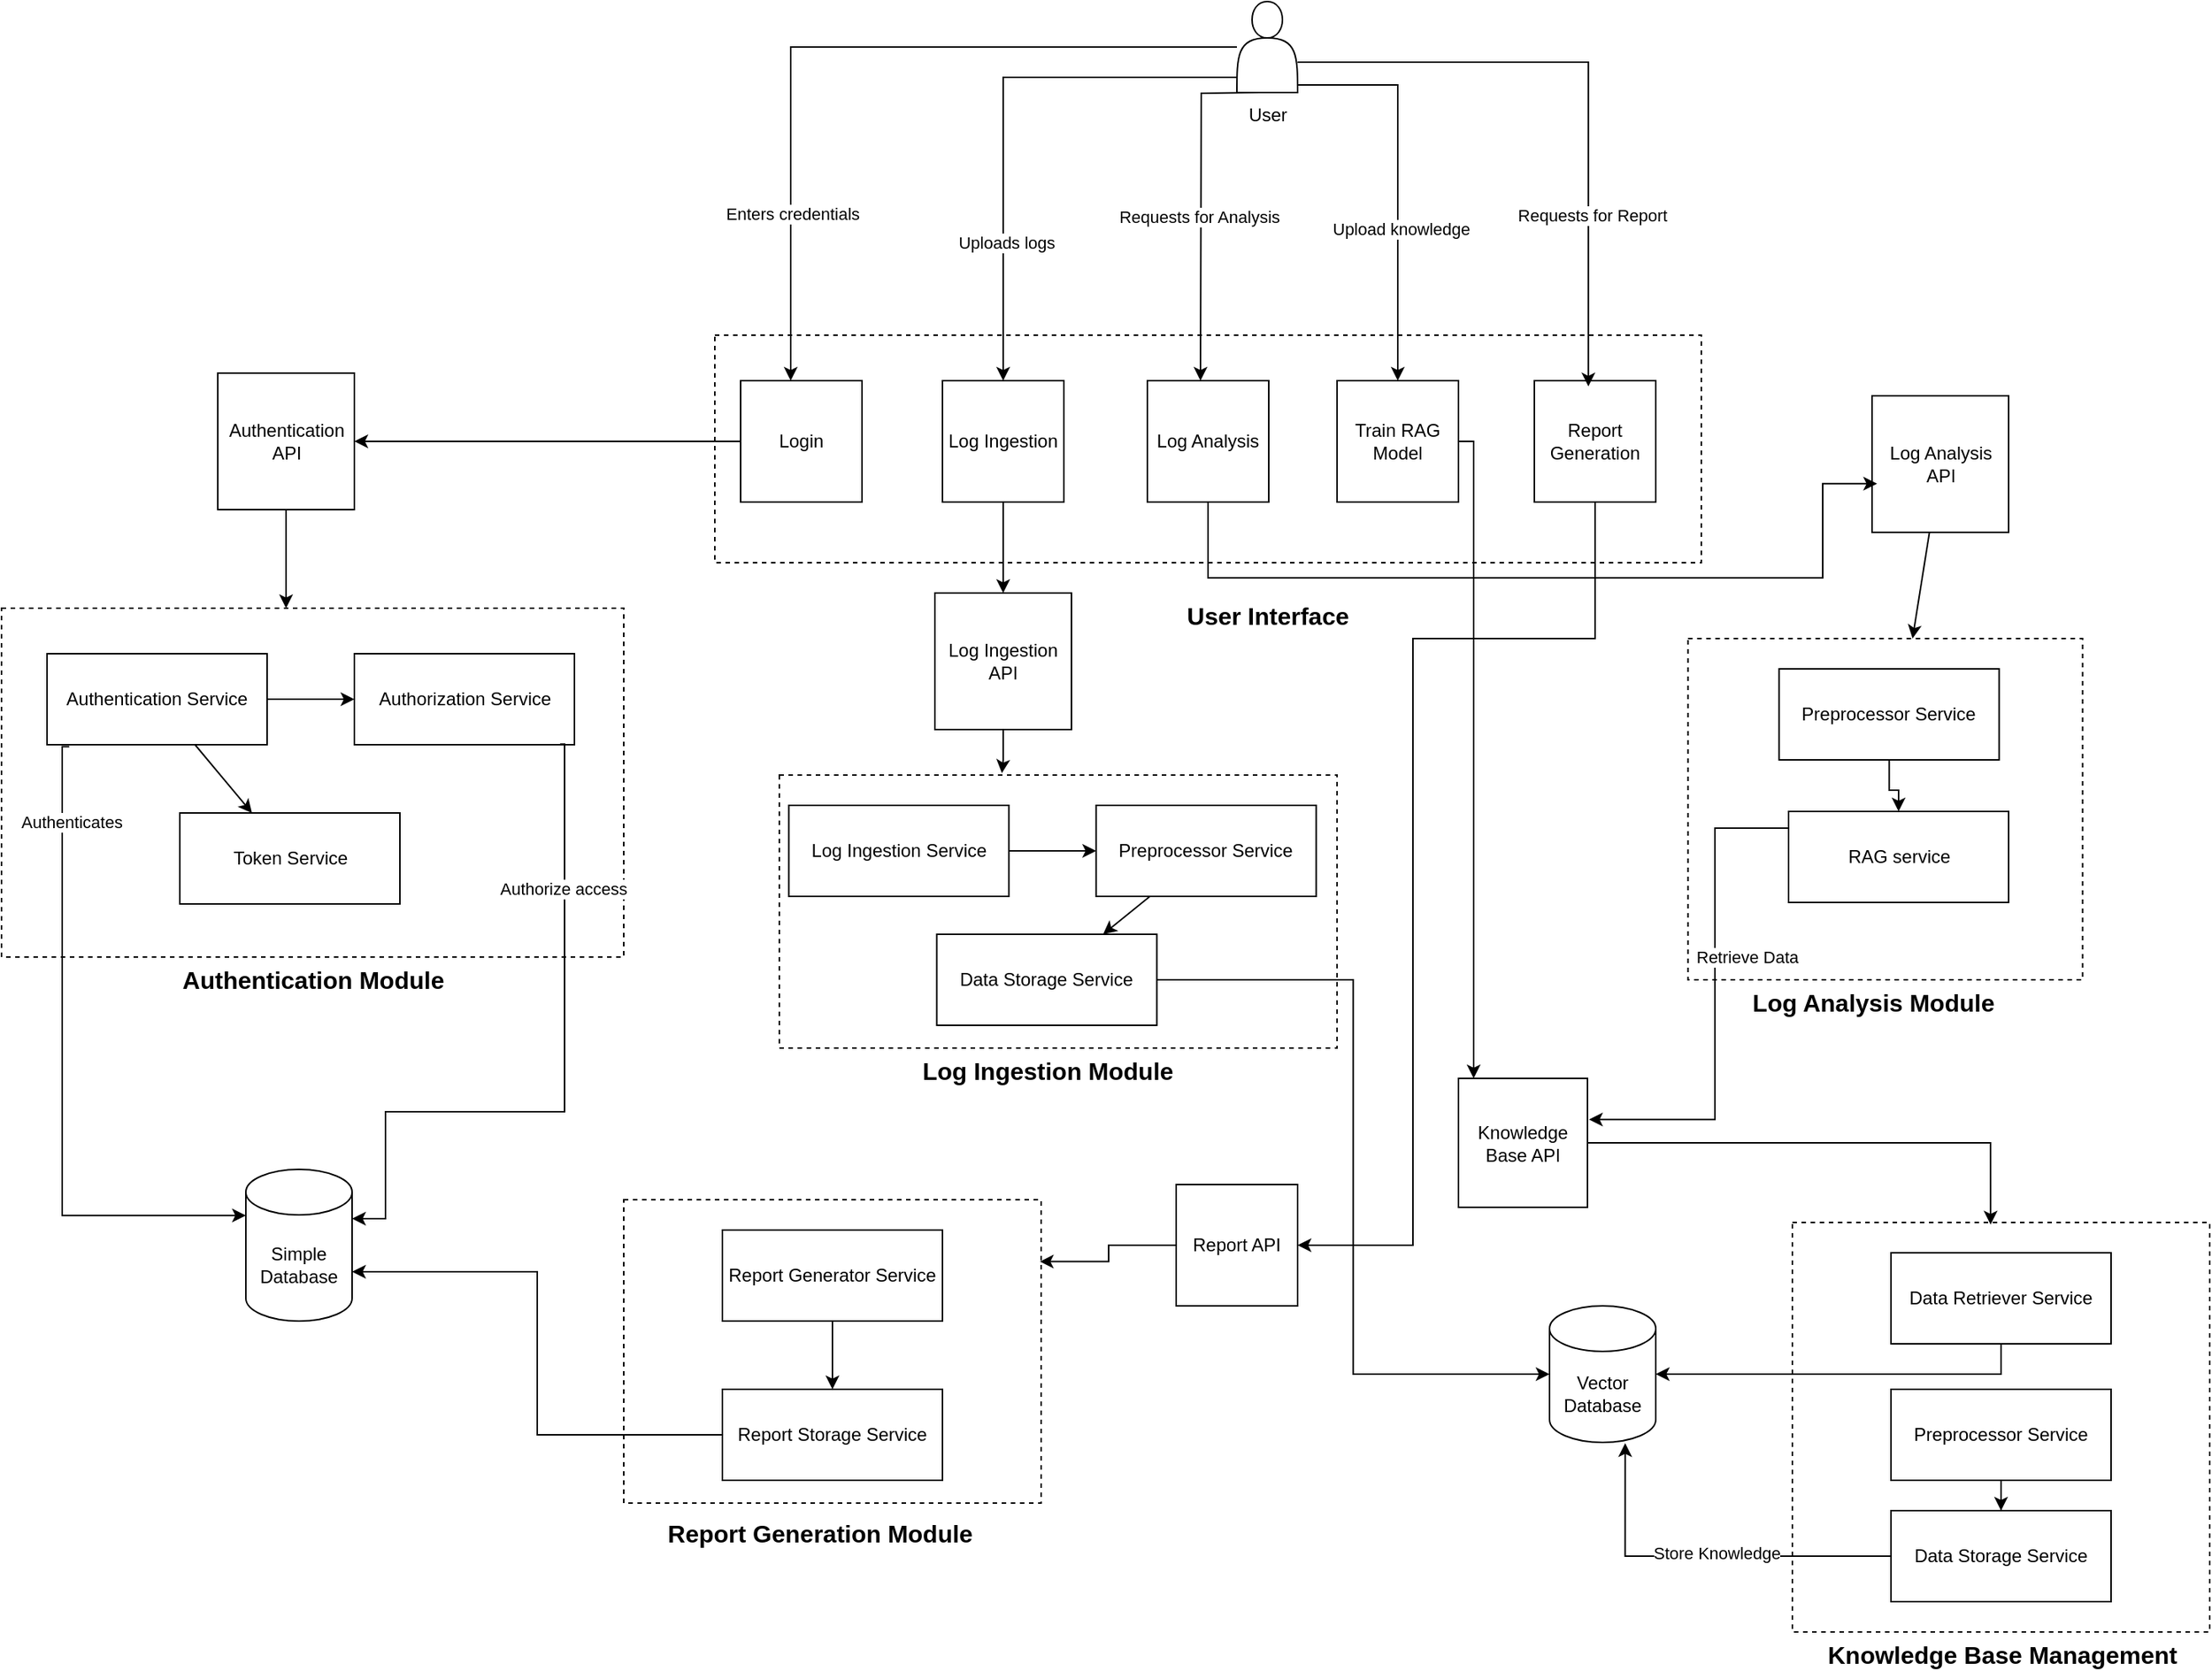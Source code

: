 <mxfile version="24.8.0">
  <diagram name="Page-1" id="b5b7bab2-c9e2-2cf4-8b2a-24fd1a2a6d21">
    <mxGraphModel dx="2204" dy="2293" grid="1" gridSize="10" guides="1" tooltips="1" connect="1" arrows="1" fold="1" page="1" pageScale="1" pageWidth="827" pageHeight="1169" background="none" math="0" shadow="0">
      <root>
        <mxCell id="0" />
        <mxCell id="1" parent="0" />
        <mxCell id="MF6BGkH-9MjLbZ4tBDWj-55" value="" style="rounded=0;whiteSpace=wrap;html=1;dashed=1;" parent="1" vertex="1">
          <mxGeometry x="810" y="210" width="650" height="150" as="geometry" />
        </mxCell>
        <mxCell id="MF6BGkH-9MjLbZ4tBDWj-2" value="" style="rounded=0;whiteSpace=wrap;html=1;dashed=1;" parent="1" vertex="1">
          <mxGeometry x="340" y="390" width="410" height="230" as="geometry" />
        </mxCell>
        <mxCell id="MF6BGkH-9MjLbZ4tBDWj-108" style="edgeStyle=orthogonalEdgeStyle;rounded=0;orthogonalLoop=1;jettySize=auto;html=1;" parent="1" edge="1">
          <mxGeometry relative="1" as="geometry">
            <mxPoint x="1169" y="50.0" as="sourcePoint" />
            <mxPoint x="1130" y="240.0" as="targetPoint" />
          </mxGeometry>
        </mxCell>
        <mxCell id="dUP108RuIQKyTWB3CHYb-3" value="Requests for Analysis" style="edgeLabel;html=1;align=center;verticalAlign=middle;resizable=0;points=[];" vertex="1" connectable="0" parent="MF6BGkH-9MjLbZ4tBDWj-108">
          <mxGeometry x="0.054" y="-2" relative="1" as="geometry">
            <mxPoint as="offset" />
          </mxGeometry>
        </mxCell>
        <mxCell id="dUP108RuIQKyTWB3CHYb-2" style="edgeStyle=orthogonalEdgeStyle;rounded=0;orthogonalLoop=1;jettySize=auto;html=1;entryX=0.5;entryY=0;entryDx=0;entryDy=0;" edge="1" parent="1" target="MF6BGkH-9MjLbZ4tBDWj-127">
          <mxGeometry relative="1" as="geometry">
            <mxPoint x="1194" y="45" as="sourcePoint" />
            <mxPoint x="1260" y="235" as="targetPoint" />
            <Array as="points">
              <mxPoint x="1260" y="45" />
            </Array>
          </mxGeometry>
        </mxCell>
        <mxCell id="dUP108RuIQKyTWB3CHYb-4" value="Upload knowledge" style="edgeLabel;html=1;align=center;verticalAlign=middle;resizable=0;points=[];" vertex="1" connectable="0" parent="dUP108RuIQKyTWB3CHYb-2">
          <mxGeometry x="0.231" y="2" relative="1" as="geometry">
            <mxPoint as="offset" />
          </mxGeometry>
        </mxCell>
        <mxCell id="MF6BGkH-9MjLbZ4tBDWj-4" value="" style="shape=actor;whiteSpace=wrap;html=1;" parent="1" vertex="1">
          <mxGeometry x="1154" y="-10" width="40" height="60" as="geometry" />
        </mxCell>
        <mxCell id="MF6BGkH-9MjLbZ4tBDWj-5" value="User" style="text;html=1;align=center;verticalAlign=middle;resizable=0;points=[];autosize=1;strokeColor=none;fillColor=none;" parent="1" vertex="1">
          <mxGeometry x="1149" y="50" width="50" height="30" as="geometry" />
        </mxCell>
        <mxCell id="MF6BGkH-9MjLbZ4tBDWj-9" value="&lt;b&gt;&lt;font style=&quot;font-size: 16px;&quot;&gt;Authentication Module&lt;/font&gt;&lt;/b&gt;" style="text;html=1;align=center;verticalAlign=middle;resizable=0;points=[];autosize=1;strokeColor=none;fillColor=none;" parent="1" vertex="1">
          <mxGeometry x="445" y="620" width="200" height="30" as="geometry" />
        </mxCell>
        <mxCell id="MF6BGkH-9MjLbZ4tBDWj-50" style="edgeStyle=orthogonalEdgeStyle;rounded=0;orthogonalLoop=1;jettySize=auto;html=1;" parent="1" source="MF6BGkH-9MjLbZ4tBDWj-21" target="MF6BGkH-9MjLbZ4tBDWj-2" edge="1">
          <mxGeometry relative="1" as="geometry">
            <Array as="points">
              <mxPoint x="530" y="290" />
            </Array>
          </mxGeometry>
        </mxCell>
        <mxCell id="MF6BGkH-9MjLbZ4tBDWj-21" value="Authentication API" style="whiteSpace=wrap;html=1;aspect=fixed;" parent="1" vertex="1">
          <mxGeometry x="482.5" y="235" width="90" height="90" as="geometry" />
        </mxCell>
        <mxCell id="MF6BGkH-9MjLbZ4tBDWj-24" value="Authorization Service" style="rounded=0;whiteSpace=wrap;html=1;" parent="1" vertex="1">
          <mxGeometry x="572.5" y="420" width="145" height="60" as="geometry" />
        </mxCell>
        <mxCell id="MF6BGkH-9MjLbZ4tBDWj-29" style="edgeStyle=orthogonalEdgeStyle;rounded=0;orthogonalLoop=1;jettySize=auto;html=1;" parent="1" source="MF6BGkH-9MjLbZ4tBDWj-26" target="MF6BGkH-9MjLbZ4tBDWj-24" edge="1">
          <mxGeometry relative="1" as="geometry" />
        </mxCell>
        <mxCell id="MF6BGkH-9MjLbZ4tBDWj-44" style="edgeStyle=orthogonalEdgeStyle;rounded=0;orthogonalLoop=1;jettySize=auto;html=1;entryX=0;entryY=0;entryDx=0;entryDy=32.5;entryPerimeter=0;exitX=0.101;exitY=1.021;exitDx=0;exitDy=0;exitPerimeter=0;" parent="1" edge="1" source="MF6BGkH-9MjLbZ4tBDWj-26">
          <mxGeometry relative="1" as="geometry">
            <mxPoint x="380" y="360" as="sourcePoint" />
            <mxPoint x="501" y="790.4" as="targetPoint" />
            <Array as="points">
              <mxPoint x="380" y="481" />
              <mxPoint x="380" y="790" />
            </Array>
          </mxGeometry>
        </mxCell>
        <mxCell id="MF6BGkH-9MjLbZ4tBDWj-46" value="Authenticates" style="edgeLabel;html=1;align=center;verticalAlign=middle;resizable=0;points=[];" parent="MF6BGkH-9MjLbZ4tBDWj-44" vertex="1" connectable="0">
          <mxGeometry x="-0.386" y="-1" relative="1" as="geometry">
            <mxPoint x="7" y="-79" as="offset" />
          </mxGeometry>
        </mxCell>
        <mxCell id="MF6BGkH-9MjLbZ4tBDWj-82" style="rounded=0;orthogonalLoop=1;jettySize=auto;html=1;" parent="1" source="MF6BGkH-9MjLbZ4tBDWj-26" target="MF6BGkH-9MjLbZ4tBDWj-31" edge="1">
          <mxGeometry relative="1" as="geometry" />
        </mxCell>
        <mxCell id="MF6BGkH-9MjLbZ4tBDWj-26" value="Authentication Service" style="rounded=0;whiteSpace=wrap;html=1;" parent="1" vertex="1">
          <mxGeometry x="370" y="420" width="145" height="60" as="geometry" />
        </mxCell>
        <mxCell id="MF6BGkH-9MjLbZ4tBDWj-31" value="Token Service" style="rounded=0;whiteSpace=wrap;html=1;" parent="1" vertex="1">
          <mxGeometry x="457.5" y="525" width="145" height="60" as="geometry" />
        </mxCell>
        <mxCell id="MF6BGkH-9MjLbZ4tBDWj-36" value="Simple Database" style="shape=cylinder3;whiteSpace=wrap;html=1;boundedLbl=1;backgroundOutline=1;size=15;" parent="1" vertex="1">
          <mxGeometry x="501" y="760" width="70" height="100" as="geometry" />
        </mxCell>
        <mxCell id="MF6BGkH-9MjLbZ4tBDWj-45" style="edgeStyle=orthogonalEdgeStyle;rounded=0;orthogonalLoop=1;jettySize=auto;html=1;entryX=1;entryY=0;entryDx=0;entryDy=32.5;entryPerimeter=0;exitX=0.935;exitY=0.993;exitDx=0;exitDy=0;exitPerimeter=0;" parent="1" target="MF6BGkH-9MjLbZ4tBDWj-36" edge="1" source="MF6BGkH-9MjLbZ4tBDWj-24">
          <mxGeometry relative="1" as="geometry">
            <mxPoint x="711" y="320" as="sourcePoint" />
            <mxPoint x="592.99" y="771.8" as="targetPoint" />
            <Array as="points">
              <mxPoint x="711" y="480" />
              <mxPoint x="711" y="722" />
              <mxPoint x="593" y="722" />
              <mxPoint x="593" y="792" />
            </Array>
          </mxGeometry>
        </mxCell>
        <mxCell id="MF6BGkH-9MjLbZ4tBDWj-47" value="Authorize access" style="edgeLabel;html=1;align=center;verticalAlign=middle;resizable=0;points=[];" parent="MF6BGkH-9MjLbZ4tBDWj-45" vertex="1" connectable="0">
          <mxGeometry x="-0.625" y="-1" relative="1" as="geometry">
            <mxPoint y="13" as="offset" />
          </mxGeometry>
        </mxCell>
        <mxCell id="MF6BGkH-9MjLbZ4tBDWj-79" style="edgeStyle=orthogonalEdgeStyle;rounded=0;orthogonalLoop=1;jettySize=auto;html=1;" parent="1" source="MF6BGkH-9MjLbZ4tBDWj-57" target="MF6BGkH-9MjLbZ4tBDWj-78" edge="1">
          <mxGeometry relative="1" as="geometry" />
        </mxCell>
        <mxCell id="MF6BGkH-9MjLbZ4tBDWj-57" value="Log Ingestion" style="whiteSpace=wrap;html=1;aspect=fixed;" parent="1" vertex="1">
          <mxGeometry x="960" y="240" width="80" height="80" as="geometry" />
        </mxCell>
        <mxCell id="MF6BGkH-9MjLbZ4tBDWj-70" style="edgeStyle=orthogonalEdgeStyle;rounded=0;orthogonalLoop=1;jettySize=auto;html=1;entryX=1;entryY=0.5;entryDx=0;entryDy=0;" parent="1" source="MF6BGkH-9MjLbZ4tBDWj-58" target="MF6BGkH-9MjLbZ4tBDWj-21" edge="1">
          <mxGeometry relative="1" as="geometry" />
        </mxCell>
        <mxCell id="MF6BGkH-9MjLbZ4tBDWj-58" value="Login" style="whiteSpace=wrap;html=1;aspect=fixed;" parent="1" vertex="1">
          <mxGeometry x="827" y="240" width="80" height="80" as="geometry" />
        </mxCell>
        <mxCell id="MF6BGkH-9MjLbZ4tBDWj-65" style="edgeStyle=orthogonalEdgeStyle;rounded=0;orthogonalLoop=1;jettySize=auto;html=1;" parent="1" source="MF6BGkH-9MjLbZ4tBDWj-4" target="MF6BGkH-9MjLbZ4tBDWj-58" edge="1">
          <mxGeometry relative="1" as="geometry">
            <Array as="points">
              <mxPoint x="860" y="20" />
            </Array>
          </mxGeometry>
        </mxCell>
        <mxCell id="MF6BGkH-9MjLbZ4tBDWj-66" value="Enters credentials" style="edgeLabel;html=1;align=center;verticalAlign=middle;resizable=0;points=[];" parent="MF6BGkH-9MjLbZ4tBDWj-65" vertex="1" connectable="0">
          <mxGeometry x="0.572" y="1" relative="1" as="geometry">
            <mxPoint as="offset" />
          </mxGeometry>
        </mxCell>
        <mxCell id="MF6BGkH-9MjLbZ4tBDWj-68" style="edgeStyle=orthogonalEdgeStyle;rounded=0;orthogonalLoop=1;jettySize=auto;html=1;" parent="1" source="MF6BGkH-9MjLbZ4tBDWj-4" target="MF6BGkH-9MjLbZ4tBDWj-57" edge="1">
          <mxGeometry relative="1" as="geometry">
            <Array as="points">
              <mxPoint x="1000" y="40" />
            </Array>
          </mxGeometry>
        </mxCell>
        <mxCell id="MF6BGkH-9MjLbZ4tBDWj-69" value="Uploads logs" style="edgeLabel;html=1;align=center;verticalAlign=middle;resizable=0;points=[];" parent="MF6BGkH-9MjLbZ4tBDWj-68" vertex="1" connectable="0">
          <mxGeometry x="0.482" y="2" relative="1" as="geometry">
            <mxPoint as="offset" />
          </mxGeometry>
        </mxCell>
        <mxCell id="MF6BGkH-9MjLbZ4tBDWj-71" value="" style="rounded=0;whiteSpace=wrap;html=1;dashed=1;" parent="1" vertex="1">
          <mxGeometry x="852.5" y="500" width="367.5" height="180" as="geometry" />
        </mxCell>
        <mxCell id="MF6BGkH-9MjLbZ4tBDWj-91" value="" style="rounded=0;orthogonalLoop=1;jettySize=auto;html=1;" parent="1" source="MF6BGkH-9MjLbZ4tBDWj-75" target="MF6BGkH-9MjLbZ4tBDWj-90" edge="1">
          <mxGeometry relative="1" as="geometry" />
        </mxCell>
        <mxCell id="MF6BGkH-9MjLbZ4tBDWj-75" value="Preprocessor Service" style="rounded=0;whiteSpace=wrap;html=1;" parent="1" vertex="1">
          <mxGeometry x="1061.25" y="520" width="145" height="60" as="geometry" />
        </mxCell>
        <mxCell id="MF6BGkH-9MjLbZ4tBDWj-81" style="edgeStyle=orthogonalEdgeStyle;rounded=0;orthogonalLoop=1;jettySize=auto;html=1;" parent="1" source="MF6BGkH-9MjLbZ4tBDWj-76" target="MF6BGkH-9MjLbZ4tBDWj-75" edge="1">
          <mxGeometry relative="1" as="geometry" />
        </mxCell>
        <mxCell id="MF6BGkH-9MjLbZ4tBDWj-76" value="Log Ingestion Service" style="rounded=0;whiteSpace=wrap;html=1;" parent="1" vertex="1">
          <mxGeometry x="858.75" y="520" width="145" height="60" as="geometry" />
        </mxCell>
        <mxCell id="MF6BGkH-9MjLbZ4tBDWj-78" value="Log Ingestion API" style="whiteSpace=wrap;html=1;aspect=fixed;" parent="1" vertex="1">
          <mxGeometry x="955" y="380" width="90" height="90" as="geometry" />
        </mxCell>
        <mxCell id="MF6BGkH-9MjLbZ4tBDWj-54" value="&lt;font style=&quot;font-size: 16px;&quot;&gt;&lt;b&gt;User Interface&lt;/b&gt;&lt;/font&gt;" style="text;html=1;align=center;verticalAlign=middle;resizable=0;points=[];autosize=1;strokeColor=none;fillColor=none;" parent="1" vertex="1">
          <mxGeometry x="1109" y="380" width="130" height="30" as="geometry" />
        </mxCell>
        <mxCell id="MF6BGkH-9MjLbZ4tBDWj-90" value="Data Storage Service" style="rounded=0;whiteSpace=wrap;html=1;" parent="1" vertex="1">
          <mxGeometry x="956.25" y="605" width="145" height="60" as="geometry" />
        </mxCell>
        <mxCell id="MF6BGkH-9MjLbZ4tBDWj-94" value="" style="rounded=0;whiteSpace=wrap;html=1;dashed=1;" parent="1" vertex="1">
          <mxGeometry x="1451.25" y="410" width="260" height="225" as="geometry" />
        </mxCell>
        <mxCell id="MF6BGkH-9MjLbZ4tBDWj-117" style="edgeStyle=orthogonalEdgeStyle;rounded=0;orthogonalLoop=1;jettySize=auto;html=1;entryX=1.012;entryY=0.319;entryDx=0;entryDy=0;entryPerimeter=0;" parent="1" target="MF6BGkH-9MjLbZ4tBDWj-115" edge="1">
          <mxGeometry relative="1" as="geometry">
            <mxPoint x="1521.25" y="535.019" as="sourcePoint" />
            <mxPoint x="1468.76" y="711.615" as="targetPoint" />
            <Array as="points">
              <mxPoint x="1469" y="535" />
              <mxPoint x="1469" y="727" />
            </Array>
          </mxGeometry>
        </mxCell>
        <mxCell id="MF6BGkH-9MjLbZ4tBDWj-121" value="Retrieve Data" style="edgeLabel;html=1;align=center;verticalAlign=middle;resizable=0;points=[];" parent="MF6BGkH-9MjLbZ4tBDWj-117" vertex="1" connectable="0">
          <mxGeometry x="0.068" y="2" relative="1" as="geometry">
            <mxPoint x="19" y="-38" as="offset" />
          </mxGeometry>
        </mxCell>
        <mxCell id="MF6BGkH-9MjLbZ4tBDWj-98" value="RAG service" style="rounded=0;whiteSpace=wrap;html=1;" parent="1" vertex="1">
          <mxGeometry x="1517.5" y="524" width="145" height="60" as="geometry" />
        </mxCell>
        <mxCell id="MF6BGkH-9MjLbZ4tBDWj-100" value="&lt;b&gt;&lt;font style=&quot;font-size: 16px;&quot;&gt;Log Analysis Module&lt;/font&gt;&lt;/b&gt;" style="text;html=1;align=center;verticalAlign=middle;resizable=0;points=[];autosize=1;strokeColor=none;fillColor=none;" parent="1" vertex="1">
          <mxGeometry x="1482.5" y="635" width="180" height="30" as="geometry" />
        </mxCell>
        <mxCell id="MF6BGkH-9MjLbZ4tBDWj-105" style="rounded=0;orthogonalLoop=1;jettySize=auto;html=1;" parent="1" source="MF6BGkH-9MjLbZ4tBDWj-101" target="MF6BGkH-9MjLbZ4tBDWj-94" edge="1">
          <mxGeometry relative="1" as="geometry" />
        </mxCell>
        <mxCell id="MF6BGkH-9MjLbZ4tBDWj-101" value="Log Analysis API" style="whiteSpace=wrap;html=1;aspect=fixed;" parent="1" vertex="1">
          <mxGeometry x="1572.5" y="249.97" width="90" height="90" as="geometry" />
        </mxCell>
        <mxCell id="MF6BGkH-9MjLbZ4tBDWj-106" value="Log Analysis" style="whiteSpace=wrap;html=1;aspect=fixed;" parent="1" vertex="1">
          <mxGeometry x="1095" y="240" width="80" height="80" as="geometry" />
        </mxCell>
        <mxCell id="MF6BGkH-9MjLbZ4tBDWj-110" value="" style="rounded=0;whiteSpace=wrap;html=1;dashed=1;" parent="1" vertex="1">
          <mxGeometry x="1520" y="795" width="275" height="270" as="geometry" />
        </mxCell>
        <mxCell id="MF6BGkH-9MjLbZ4tBDWj-118" style="edgeStyle=orthogonalEdgeStyle;rounded=0;orthogonalLoop=1;jettySize=auto;html=1;" parent="1" source="MF6BGkH-9MjLbZ4tBDWj-111" target="MF6BGkH-9MjLbZ4tBDWj-113" edge="1">
          <mxGeometry relative="1" as="geometry">
            <Array as="points">
              <mxPoint x="1657" y="895" />
            </Array>
          </mxGeometry>
        </mxCell>
        <mxCell id="MF6BGkH-9MjLbZ4tBDWj-111" value="Data Retriever Service" style="rounded=0;whiteSpace=wrap;html=1;" parent="1" vertex="1">
          <mxGeometry x="1585" y="815" width="145" height="60" as="geometry" />
        </mxCell>
        <mxCell id="MF6BGkH-9MjLbZ4tBDWj-112" value="&lt;b&gt;&lt;font style=&quot;font-size: 16px;&quot;&gt;Knowledge Base Management&lt;/font&gt;&lt;/b&gt;" style="text;html=1;align=center;verticalAlign=middle;resizable=0;points=[];autosize=1;strokeColor=none;fillColor=none;" parent="1" vertex="1">
          <mxGeometry x="1532.5" y="1065" width="250" height="30" as="geometry" />
        </mxCell>
        <mxCell id="MF6BGkH-9MjLbZ4tBDWj-113" value="Vector Database" style="shape=cylinder3;whiteSpace=wrap;html=1;boundedLbl=1;backgroundOutline=1;size=15;" parent="1" vertex="1">
          <mxGeometry x="1360" y="850" width="70" height="90" as="geometry" />
        </mxCell>
        <mxCell id="MF6BGkH-9MjLbZ4tBDWj-119" style="edgeStyle=orthogonalEdgeStyle;rounded=0;orthogonalLoop=1;jettySize=auto;html=1;entryX=0.475;entryY=0.005;entryDx=0;entryDy=0;entryPerimeter=0;" parent="1" source="MF6BGkH-9MjLbZ4tBDWj-115" target="MF6BGkH-9MjLbZ4tBDWj-110" edge="1">
          <mxGeometry relative="1" as="geometry">
            <mxPoint x="1390" y="740" as="sourcePoint" />
          </mxGeometry>
        </mxCell>
        <mxCell id="MF6BGkH-9MjLbZ4tBDWj-115" value="Knowledge Base API" style="whiteSpace=wrap;html=1;aspect=fixed;" parent="1" vertex="1">
          <mxGeometry x="1300" y="700" width="85" height="85" as="geometry" />
        </mxCell>
        <mxCell id="MF6BGkH-9MjLbZ4tBDWj-122" value="Data Storage Service" style="rounded=0;whiteSpace=wrap;html=1;" parent="1" vertex="1">
          <mxGeometry x="1585" y="985" width="145" height="60" as="geometry" />
        </mxCell>
        <mxCell id="MF6BGkH-9MjLbZ4tBDWj-125" style="edgeStyle=orthogonalEdgeStyle;rounded=0;orthogonalLoop=1;jettySize=auto;html=1;entryX=0.712;entryY=1.006;entryDx=0;entryDy=0;entryPerimeter=0;" parent="1" source="MF6BGkH-9MjLbZ4tBDWj-122" target="MF6BGkH-9MjLbZ4tBDWj-113" edge="1">
          <mxGeometry relative="1" as="geometry" />
        </mxCell>
        <mxCell id="MF6BGkH-9MjLbZ4tBDWj-126" value="Store Knowledge" style="edgeLabel;html=1;align=center;verticalAlign=middle;resizable=0;points=[];" parent="MF6BGkH-9MjLbZ4tBDWj-125" vertex="1" connectable="0">
          <mxGeometry x="-0.606" y="-1" relative="1" as="geometry">
            <mxPoint x="-66" y="-1" as="offset" />
          </mxGeometry>
        </mxCell>
        <mxCell id="dUP108RuIQKyTWB3CHYb-41" style="edgeStyle=orthogonalEdgeStyle;rounded=0;orthogonalLoop=1;jettySize=auto;html=1;entryX=0.5;entryY=0;entryDx=0;entryDy=0;" edge="1" parent="MF6BGkH-9MjLbZ4tBDWj-125">
          <mxGeometry relative="1" as="geometry">
            <mxPoint x="883.767" y="875" as="sourcePoint" />
            <mxPoint x="883.75" y="895" as="targetPoint" />
          </mxGeometry>
        </mxCell>
        <mxCell id="MF6BGkH-9MjLbZ4tBDWj-130" style="edgeStyle=orthogonalEdgeStyle;rounded=0;orthogonalLoop=1;jettySize=auto;html=1;" parent="1" source="MF6BGkH-9MjLbZ4tBDWj-127" edge="1">
          <mxGeometry relative="1" as="geometry">
            <mxPoint x="1310" y="700" as="targetPoint" />
            <Array as="points">
              <mxPoint x="1310" y="280" />
              <mxPoint x="1310" y="700" />
            </Array>
          </mxGeometry>
        </mxCell>
        <mxCell id="MF6BGkH-9MjLbZ4tBDWj-127" value="Train RAG Model" style="whiteSpace=wrap;html=1;aspect=fixed;" parent="1" vertex="1">
          <mxGeometry x="1220" y="240" width="80" height="80" as="geometry" />
        </mxCell>
        <mxCell id="MF6BGkH-9MjLbZ4tBDWj-133" style="edgeStyle=orthogonalEdgeStyle;rounded=0;orthogonalLoop=1;jettySize=auto;html=1;entryX=0.5;entryY=0;entryDx=0;entryDy=0;" parent="1" source="MF6BGkH-9MjLbZ4tBDWj-131" target="MF6BGkH-9MjLbZ4tBDWj-98" edge="1">
          <mxGeometry relative="1" as="geometry" />
        </mxCell>
        <mxCell id="MF6BGkH-9MjLbZ4tBDWj-131" value="Preprocessor Service" style="rounded=0;whiteSpace=wrap;html=1;" parent="1" vertex="1">
          <mxGeometry x="1511.25" y="430" width="145" height="60" as="geometry" />
        </mxCell>
        <mxCell id="MF6BGkH-9MjLbZ4tBDWj-138" style="edgeStyle=orthogonalEdgeStyle;rounded=0;orthogonalLoop=1;jettySize=auto;html=1;entryX=0.5;entryY=0;entryDx=0;entryDy=0;" parent="1" source="MF6BGkH-9MjLbZ4tBDWj-137" target="MF6BGkH-9MjLbZ4tBDWj-122" edge="1">
          <mxGeometry relative="1" as="geometry" />
        </mxCell>
        <mxCell id="MF6BGkH-9MjLbZ4tBDWj-137" value="Preprocessor Service" style="rounded=0;whiteSpace=wrap;html=1;" parent="1" vertex="1">
          <mxGeometry x="1585" y="905" width="145" height="60" as="geometry" />
        </mxCell>
        <mxCell id="dUP108RuIQKyTWB3CHYb-34" value="" style="edgeStyle=orthogonalEdgeStyle;rounded=0;orthogonalLoop=1;jettySize=auto;html=1;" edge="1" parent="1" source="dUP108RuIQKyTWB3CHYb-13" target="dUP108RuIQKyTWB3CHYb-33">
          <mxGeometry relative="1" as="geometry">
            <Array as="points">
              <mxPoint x="1390" y="410" />
              <mxPoint x="1270" y="410" />
              <mxPoint x="1270" y="810" />
              <mxPoint x="1114" y="810" />
            </Array>
          </mxGeometry>
        </mxCell>
        <mxCell id="dUP108RuIQKyTWB3CHYb-13" value="Report Generation" style="whiteSpace=wrap;html=1;aspect=fixed;" vertex="1" parent="1">
          <mxGeometry x="1350" y="240" width="80" height="80" as="geometry" />
        </mxCell>
        <mxCell id="MF6BGkH-9MjLbZ4tBDWj-93" value="&lt;b&gt;&lt;font style=&quot;font-size: 16px;&quot;&gt;Log Ingestion Module&lt;/font&gt;&lt;/b&gt;" style="text;html=1;align=center;verticalAlign=middle;resizable=0;points=[];autosize=1;strokeColor=none;fillColor=none;" parent="1" vertex="1">
          <mxGeometry x="933.75" y="680" width="190" height="30" as="geometry" />
        </mxCell>
        <mxCell id="dUP108RuIQKyTWB3CHYb-22" style="edgeStyle=orthogonalEdgeStyle;rounded=0;orthogonalLoop=1;jettySize=auto;html=1;entryX=0.445;entryY=0.047;entryDx=0;entryDy=0;entryPerimeter=0;" edge="1" parent="1" source="MF6BGkH-9MjLbZ4tBDWj-4" target="dUP108RuIQKyTWB3CHYb-13">
          <mxGeometry relative="1" as="geometry">
            <Array as="points">
              <mxPoint x="1386" y="30" />
            </Array>
          </mxGeometry>
        </mxCell>
        <mxCell id="dUP108RuIQKyTWB3CHYb-26" value="Requests for Report" style="edgeLabel;html=1;align=center;verticalAlign=middle;resizable=0;points=[];" vertex="1" connectable="0" parent="dUP108RuIQKyTWB3CHYb-22">
          <mxGeometry x="0.44" y="2" relative="1" as="geometry">
            <mxPoint as="offset" />
          </mxGeometry>
        </mxCell>
        <mxCell id="dUP108RuIQKyTWB3CHYb-30" style="edgeStyle=orthogonalEdgeStyle;rounded=0;orthogonalLoop=1;jettySize=auto;html=1;entryX=0.037;entryY=0.644;entryDx=0;entryDy=0;entryPerimeter=0;" edge="1" parent="1" source="MF6BGkH-9MjLbZ4tBDWj-106" target="MF6BGkH-9MjLbZ4tBDWj-101">
          <mxGeometry relative="1" as="geometry">
            <Array as="points">
              <mxPoint x="1135" y="370" />
              <mxPoint x="1540" y="370" />
              <mxPoint x="1540" y="308" />
            </Array>
          </mxGeometry>
        </mxCell>
        <mxCell id="dUP108RuIQKyTWB3CHYb-31" style="edgeStyle=orthogonalEdgeStyle;rounded=0;orthogonalLoop=1;jettySize=auto;html=1;entryX=0;entryY=0.5;entryDx=0;entryDy=0;entryPerimeter=0;" edge="1" parent="1" source="MF6BGkH-9MjLbZ4tBDWj-90" target="MF6BGkH-9MjLbZ4tBDWj-113">
          <mxGeometry relative="1" as="geometry" />
        </mxCell>
        <mxCell id="dUP108RuIQKyTWB3CHYb-33" value="Report API" style="whiteSpace=wrap;html=1;aspect=fixed;" vertex="1" parent="1">
          <mxGeometry x="1114" y="770" width="80" height="80" as="geometry" />
        </mxCell>
        <mxCell id="dUP108RuIQKyTWB3CHYb-36" style="edgeStyle=orthogonalEdgeStyle;rounded=0;orthogonalLoop=1;jettySize=auto;html=1;entryX=0.399;entryY=-0.007;entryDx=0;entryDy=0;entryPerimeter=0;" edge="1" parent="1" source="MF6BGkH-9MjLbZ4tBDWj-78" target="MF6BGkH-9MjLbZ4tBDWj-71">
          <mxGeometry relative="1" as="geometry" />
        </mxCell>
        <mxCell id="dUP108RuIQKyTWB3CHYb-37" value="" style="rounded=0;whiteSpace=wrap;html=1;dashed=1;" vertex="1" parent="1">
          <mxGeometry x="750" y="780" width="275" height="200" as="geometry" />
        </mxCell>
        <mxCell id="dUP108RuIQKyTWB3CHYb-50" value="" style="edgeStyle=orthogonalEdgeStyle;rounded=0;orthogonalLoop=1;jettySize=auto;html=1;" edge="1" parent="1" source="dUP108RuIQKyTWB3CHYb-38" target="dUP108RuIQKyTWB3CHYb-49">
          <mxGeometry relative="1" as="geometry" />
        </mxCell>
        <mxCell id="dUP108RuIQKyTWB3CHYb-38" value="Report Generator Service" style="rounded=0;whiteSpace=wrap;html=1;" vertex="1" parent="1">
          <mxGeometry x="815" y="800" width="145" height="60" as="geometry" />
        </mxCell>
        <mxCell id="dUP108RuIQKyTWB3CHYb-39" value="&lt;b&gt;&lt;font style=&quot;font-size: 16px;&quot;&gt;Report Generation Module&lt;/font&gt;&lt;/b&gt;" style="text;html=1;align=center;verticalAlign=middle;resizable=0;points=[];autosize=1;strokeColor=none;fillColor=none;" vertex="1" parent="1">
          <mxGeometry x="768.75" y="985" width="220" height="30" as="geometry" />
        </mxCell>
        <mxCell id="dUP108RuIQKyTWB3CHYb-43" style="edgeStyle=orthogonalEdgeStyle;rounded=0;orthogonalLoop=1;jettySize=auto;html=1;entryX=0.997;entryY=0.204;entryDx=0;entryDy=0;entryPerimeter=0;" edge="1" parent="1" source="dUP108RuIQKyTWB3CHYb-33" target="dUP108RuIQKyTWB3CHYb-37">
          <mxGeometry relative="1" as="geometry" />
        </mxCell>
        <mxCell id="dUP108RuIQKyTWB3CHYb-49" value="Report Storage Service" style="rounded=0;whiteSpace=wrap;html=1;" vertex="1" parent="1">
          <mxGeometry x="815" y="905" width="145" height="60" as="geometry" />
        </mxCell>
        <mxCell id="dUP108RuIQKyTWB3CHYb-51" style="edgeStyle=orthogonalEdgeStyle;rounded=0;orthogonalLoop=1;jettySize=auto;html=1;entryX=1;entryY=0;entryDx=0;entryDy=67.5;entryPerimeter=0;" edge="1" parent="1" source="dUP108RuIQKyTWB3CHYb-49" target="MF6BGkH-9MjLbZ4tBDWj-36">
          <mxGeometry relative="1" as="geometry" />
        </mxCell>
      </root>
    </mxGraphModel>
  </diagram>
</mxfile>
